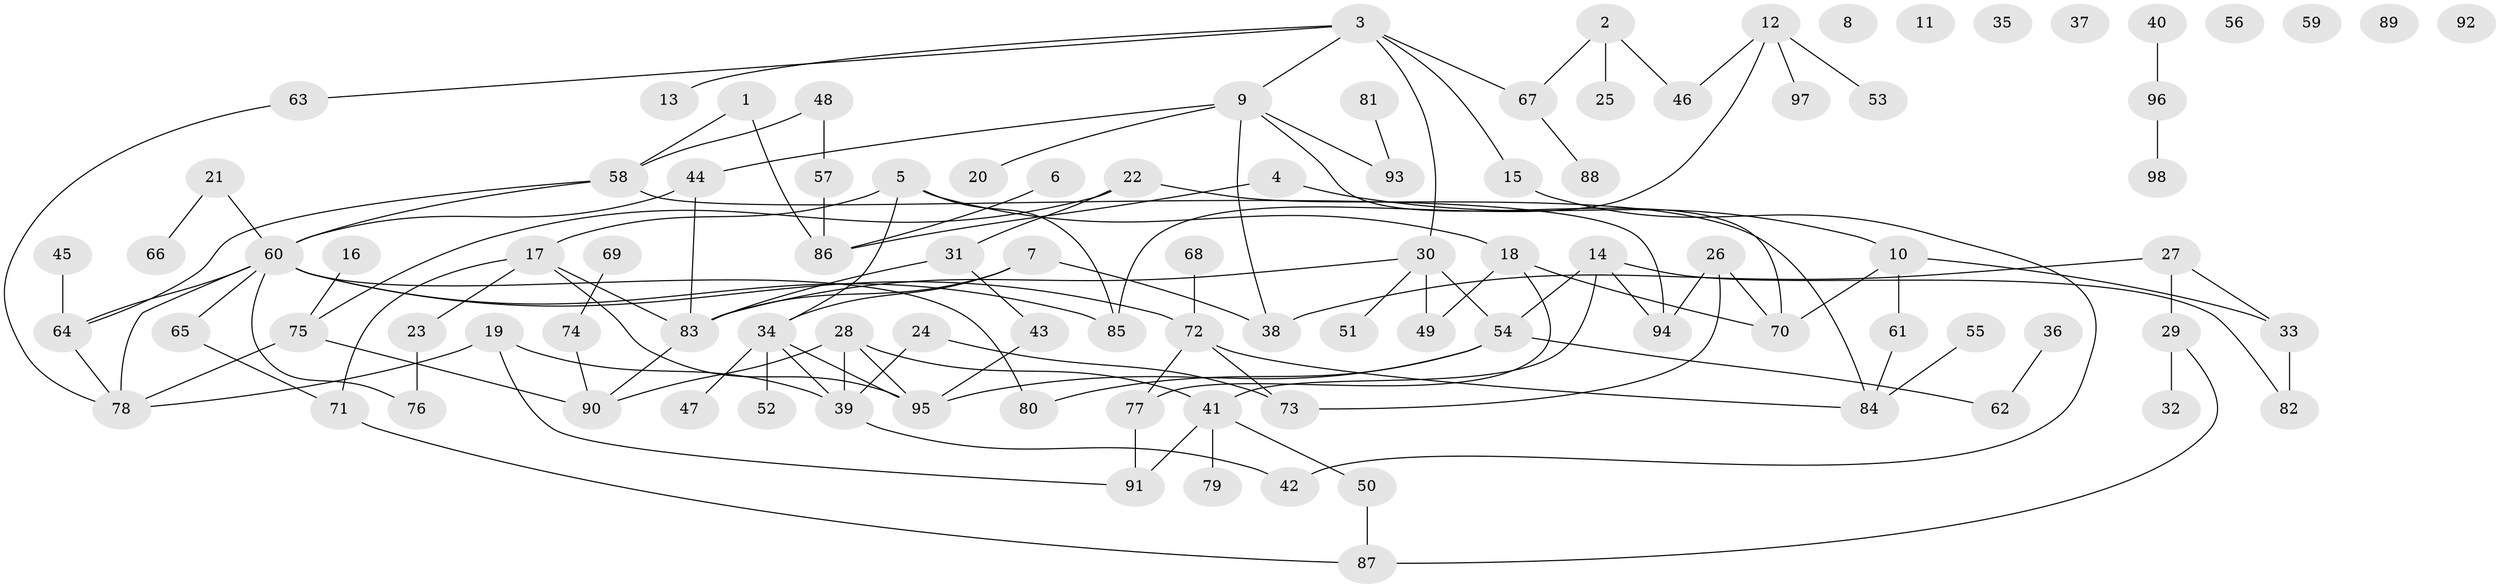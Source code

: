 // Generated by graph-tools (version 1.1) at 2025/49/03/09/25 03:49:03]
// undirected, 98 vertices, 126 edges
graph export_dot {
graph [start="1"]
  node [color=gray90,style=filled];
  1;
  2;
  3;
  4;
  5;
  6;
  7;
  8;
  9;
  10;
  11;
  12;
  13;
  14;
  15;
  16;
  17;
  18;
  19;
  20;
  21;
  22;
  23;
  24;
  25;
  26;
  27;
  28;
  29;
  30;
  31;
  32;
  33;
  34;
  35;
  36;
  37;
  38;
  39;
  40;
  41;
  42;
  43;
  44;
  45;
  46;
  47;
  48;
  49;
  50;
  51;
  52;
  53;
  54;
  55;
  56;
  57;
  58;
  59;
  60;
  61;
  62;
  63;
  64;
  65;
  66;
  67;
  68;
  69;
  70;
  71;
  72;
  73;
  74;
  75;
  76;
  77;
  78;
  79;
  80;
  81;
  82;
  83;
  84;
  85;
  86;
  87;
  88;
  89;
  90;
  91;
  92;
  93;
  94;
  95;
  96;
  97;
  98;
  1 -- 58;
  1 -- 86;
  2 -- 25;
  2 -- 46;
  2 -- 67;
  3 -- 9;
  3 -- 13;
  3 -- 15;
  3 -- 30;
  3 -- 63;
  3 -- 67;
  4 -- 10;
  4 -- 86;
  5 -- 17;
  5 -- 18;
  5 -- 34;
  5 -- 85;
  6 -- 86;
  7 -- 34;
  7 -- 38;
  7 -- 83;
  9 -- 20;
  9 -- 38;
  9 -- 44;
  9 -- 70;
  9 -- 93;
  10 -- 33;
  10 -- 61;
  10 -- 70;
  12 -- 46;
  12 -- 53;
  12 -- 85;
  12 -- 97;
  14 -- 41;
  14 -- 54;
  14 -- 82;
  14 -- 94;
  15 -- 42;
  16 -- 75;
  17 -- 23;
  17 -- 71;
  17 -- 83;
  17 -- 95;
  18 -- 49;
  18 -- 70;
  18 -- 77;
  19 -- 39;
  19 -- 78;
  19 -- 91;
  21 -- 60;
  21 -- 66;
  22 -- 31;
  22 -- 75;
  22 -- 84;
  23 -- 76;
  24 -- 39;
  24 -- 73;
  26 -- 70;
  26 -- 73;
  26 -- 94;
  27 -- 29;
  27 -- 33;
  27 -- 38;
  28 -- 39;
  28 -- 41;
  28 -- 90;
  28 -- 95;
  29 -- 32;
  29 -- 87;
  30 -- 49;
  30 -- 51;
  30 -- 54;
  30 -- 83;
  31 -- 43;
  31 -- 83;
  33 -- 82;
  34 -- 39;
  34 -- 47;
  34 -- 52;
  34 -- 95;
  36 -- 62;
  39 -- 42;
  40 -- 96;
  41 -- 50;
  41 -- 79;
  41 -- 91;
  43 -- 95;
  44 -- 60;
  44 -- 83;
  45 -- 64;
  48 -- 57;
  48 -- 58;
  50 -- 87;
  54 -- 62;
  54 -- 80;
  54 -- 95;
  55 -- 84;
  57 -- 86;
  58 -- 60;
  58 -- 64;
  58 -- 94;
  60 -- 64;
  60 -- 65;
  60 -- 72;
  60 -- 76;
  60 -- 78;
  60 -- 80;
  60 -- 85;
  61 -- 84;
  63 -- 78;
  64 -- 78;
  65 -- 71;
  67 -- 88;
  68 -- 72;
  69 -- 74;
  71 -- 87;
  72 -- 73;
  72 -- 77;
  72 -- 84;
  74 -- 90;
  75 -- 78;
  75 -- 90;
  77 -- 91;
  81 -- 93;
  83 -- 90;
  96 -- 98;
}

